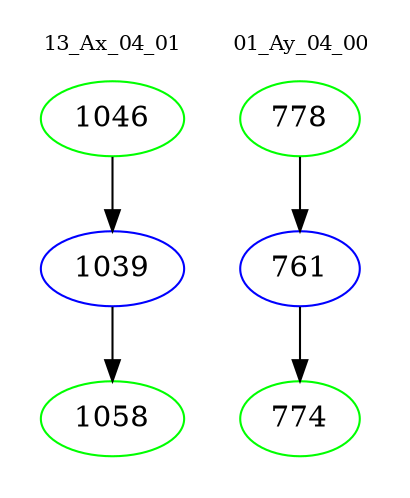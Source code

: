 digraph{
subgraph cluster_0 {
color = white
label = "13_Ax_04_01";
fontsize=10;
T0_1046 [label="1046", color="green"]
T0_1046 -> T0_1039 [color="black"]
T0_1039 [label="1039", color="blue"]
T0_1039 -> T0_1058 [color="black"]
T0_1058 [label="1058", color="green"]
}
subgraph cluster_1 {
color = white
label = "01_Ay_04_00";
fontsize=10;
T1_778 [label="778", color="green"]
T1_778 -> T1_761 [color="black"]
T1_761 [label="761", color="blue"]
T1_761 -> T1_774 [color="black"]
T1_774 [label="774", color="green"]
}
}
